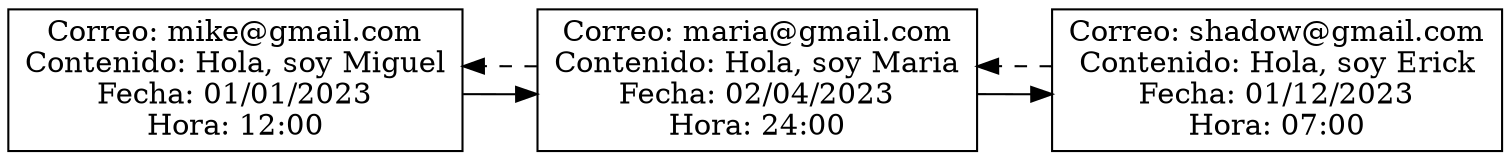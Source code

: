 digraph G {
node [shape=record];
rankdir=LR;
node0 [label="{Correo: mike@gmail.com\nContenido: Hola, soy Miguel\nFecha: 01/01/2023\nHora: 12:00}"];
node1 [label="{Correo: maria@gmail.com\nContenido: Hola, soy Maria\nFecha: 02/04/2023\nHora: 24:00}"];
node2 [label="{Correo: shadow@gmail.com\nContenido: Hola, soy Erick\nFecha: 01/12/2023\nHora: 07:00}"];
node0 -> node1;
node1 -> node2;
node1 -> node0 [style=dashed];
node2 -> node1 [style=dashed];
}
